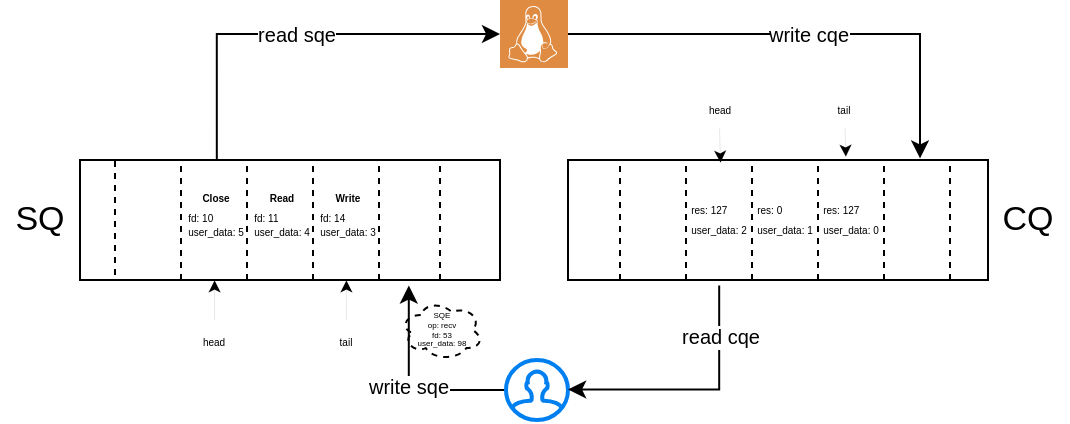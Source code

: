 <mxfile version="15.7.3" type="github">
  <diagram id="1Sm8YSRa9IpsmVcnDnPX" name="Page-1">
    <mxGraphModel dx="546" dy="310" grid="1" gridSize="10" guides="1" tooltips="1" connect="1" arrows="1" fold="1" page="1" pageScale="1" pageWidth="827" pageHeight="1169" math="0" shadow="0">
      <root>
        <mxCell id="0" />
        <mxCell id="1" parent="0" />
        <mxCell id="yOU57gguwdXV-IdS6L99-62" value="write cqe" style="edgeStyle=orthogonalEdgeStyle;rounded=0;orthogonalLoop=1;jettySize=auto;html=1;entryX=0.549;entryY=0.084;entryDx=0;entryDy=0;entryPerimeter=0;fontSize=10;strokeWidth=1;" parent="1" source="yOU57gguwdXV-IdS6L99-1" target="yOU57gguwdXV-IdS6L99-61" edge="1">
          <mxGeometry relative="1" as="geometry">
            <Array as="points">
              <mxPoint x="610" y="157" />
              <mxPoint x="610" y="219" />
            </Array>
          </mxGeometry>
        </mxCell>
        <mxCell id="yOU57gguwdXV-IdS6L99-1" value="" style="pointerEvents=1;shadow=0;dashed=0;html=1;strokeColor=none;fillColor=#DF8C42;labelPosition=center;verticalLabelPosition=bottom;verticalAlign=top;align=center;outlineConnect=0;shape=mxgraph.veeam2.linux;" parent="1" vertex="1">
          <mxGeometry x="400" y="140" width="34" height="34" as="geometry" />
        </mxCell>
        <mxCell id="yOU57gguwdXV-IdS6L99-18" value="write sqe" style="edgeStyle=orthogonalEdgeStyle;rounded=0;orthogonalLoop=1;jettySize=auto;html=1;fontSize=10;strokeWidth=1;entryX=0.466;entryY=0.922;entryDx=0;entryDy=0;entryPerimeter=0;" parent="1" source="yOU57gguwdXV-IdS6L99-2" target="yOU57gguwdXV-IdS6L99-19" edge="1">
          <mxGeometry relative="1" as="geometry">
            <mxPoint x="240" y="290" as="targetPoint" />
          </mxGeometry>
        </mxCell>
        <mxCell id="yOU57gguwdXV-IdS6L99-2" value="" style="html=1;verticalLabelPosition=bottom;align=center;labelBackgroundColor=#ffffff;verticalAlign=top;strokeWidth=2;strokeColor=#0080F0;shadow=0;dashed=0;shape=mxgraph.ios7.icons.user;" parent="1" vertex="1">
          <mxGeometry x="403" y="320" width="31" height="30" as="geometry" />
        </mxCell>
        <mxCell id="yOU57gguwdXV-IdS6L99-8" value="" style="rounded=0;whiteSpace=wrap;html=1;" parent="1" vertex="1">
          <mxGeometry x="190" y="220" width="210" height="60" as="geometry" />
        </mxCell>
        <mxCell id="yOU57gguwdXV-IdS6L99-9" value="&lt;font style=&quot;font-size: 5px ; line-height: 70%&quot;&gt;&lt;b&gt;Read&lt;/b&gt;&lt;br&gt;&lt;br&gt;&lt;div style=&quot;text-align: left&quot;&gt;fd: 11&lt;/div&gt;&lt;div style=&quot;text-align: left&quot;&gt;&lt;br&gt;&lt;/div&gt;&lt;div style=&quot;text-align: left&quot;&gt;user_data: 4&lt;/div&gt;&lt;/font&gt;" style="text;html=1;fillColor=none;align=center;verticalAlign=middle;whiteSpace=wrap;rounded=0;perimeterSpacing=7;horizontal=1;spacingTop=-7;spacing=0;fontSize=5;dashed=1;spacingLeft=1;" parent="1" vertex="1">
          <mxGeometry x="273.5" y="220" width="33" height="60" as="geometry" />
        </mxCell>
        <mxCell id="yOU57gguwdXV-IdS6L99-11" value="&lt;font style=&quot;line-height: 70%&quot;&gt;&lt;b style=&quot;font-size: 5px&quot;&gt;Write&lt;/b&gt;&lt;br&gt;&lt;br&gt;&lt;div style=&quot;text-align: left ; font-size: 5px&quot;&gt;&lt;span&gt;fd: 14&lt;/span&gt;&lt;/div&gt;&lt;div style=&quot;text-align: left&quot;&gt;&lt;br&gt;&lt;/div&gt;&lt;div style=&quot;text-align: left&quot;&gt;&lt;span&gt;user_data: 3&lt;/span&gt;&lt;/div&gt;&lt;/font&gt;" style="text;html=1;fillColor=none;align=center;verticalAlign=middle;whiteSpace=wrap;rounded=0;perimeterSpacing=7;strokeColor=#000000;horizontal=1;spacingTop=-7;spacing=-2;fontSize=5;dashed=1;spacingLeft=1;" parent="1" vertex="1">
          <mxGeometry x="306.5" y="220" width="33" height="60" as="geometry" />
        </mxCell>
        <mxCell id="yOU57gguwdXV-IdS6L99-12" value="&lt;font style=&quot;font-size: 5px ; line-height: 70%&quot;&gt;&lt;b&gt;Close&lt;/b&gt;&lt;br&gt;&lt;br&gt;&lt;div style=&quot;text-align: left&quot;&gt;fd: 10&lt;/div&gt;&lt;div style=&quot;text-align: left&quot;&gt;&lt;br&gt;&lt;/div&gt;&lt;div style=&quot;text-align: left&quot;&gt;user_data: 5&lt;/div&gt;&lt;/font&gt;" style="text;html=1;fillColor=none;align=center;verticalAlign=middle;whiteSpace=wrap;rounded=0;perimeterSpacing=7;strokeColor=#000000;horizontal=1;spacingTop=-7;spacing=0;fontSize=5;dashed=1;spacingLeft=1;" parent="1" vertex="1">
          <mxGeometry x="240.5" y="220" width="33" height="60" as="geometry" />
        </mxCell>
        <mxCell id="yOU57gguwdXV-IdS6L99-45" value="read sqe" style="edgeStyle=orthogonalEdgeStyle;rounded=0;orthogonalLoop=1;jettySize=auto;html=1;fontSize=10;strokeWidth=1;exitX=0.53;exitY=0.089;exitDx=0;exitDy=0;exitPerimeter=0;" parent="1" target="yOU57gguwdXV-IdS6L99-1" edge="1" source="yOU57gguwdXV-IdS6L99-12">
          <mxGeometry relative="1" as="geometry">
            <mxPoint x="323" y="220" as="sourcePoint" />
            <Array as="points">
              <mxPoint x="258" y="157" />
            </Array>
          </mxGeometry>
        </mxCell>
        <mxCell id="yOU57gguwdXV-IdS6L99-19" value="&lt;font style=&quot;font-size: 5px ; line-height: 50%&quot;&gt;&lt;br style=&quot;font-size: 5px&quot;&gt;&lt;/font&gt;" style="text;html=1;fillColor=none;align=center;verticalAlign=middle;whiteSpace=wrap;rounded=0;perimeterSpacing=7;horizontal=1;spacingTop=-7;spacing=-1;fontSize=5;dashed=1;" parent="1" vertex="1">
          <mxGeometry x="339.5" y="240" width="33" height="40" as="geometry" />
        </mxCell>
        <mxCell id="yOU57gguwdXV-IdS6L99-20" value="&lt;font style=&quot;font-size: 5px ; line-height: 50%&quot;&gt;&lt;br style=&quot;font-size: 5px&quot;&gt;&lt;/font&gt;" style="text;html=1;fillColor=none;align=center;verticalAlign=middle;whiteSpace=wrap;rounded=0;perimeterSpacing=7;horizontal=1;spacingTop=-7;spacing=-1;fontSize=5;dashed=1;" parent="1" vertex="1">
          <mxGeometry x="207.5" y="240" width="33" height="40" as="geometry" />
        </mxCell>
        <mxCell id="yOU57gguwdXV-IdS6L99-27" value="&lt;font style=&quot;font-size: 5px ; line-height: 50%&quot;&gt;&lt;br style=&quot;font-size: 5px&quot;&gt;&lt;/font&gt;" style="text;html=1;fillColor=none;align=center;verticalAlign=middle;whiteSpace=wrap;rounded=0;perimeterSpacing=7;horizontal=1;spacingTop=-7;spacing=-1;fontSize=5;dashed=1;strokeColor=#000000;" parent="1" vertex="1">
          <mxGeometry x="190" y="220" width="17.5" height="60" as="geometry" />
        </mxCell>
        <mxCell id="yOU57gguwdXV-IdS6L99-42" value="SQE&lt;br style=&quot;font-size: 4px;&quot;&gt;op: recv&lt;br style=&quot;font-size: 4px;&quot;&gt;fd: 53&lt;br style=&quot;font-size: 4px;&quot;&gt;user_data: 98" style="ellipse;shape=cloud;whiteSpace=wrap;html=1;dashed=1;fontSize=4;strokeColor=#000000;fillColor=none;gradientColor=none;verticalAlign=middle;" parent="1" vertex="1">
          <mxGeometry x="350" y="290" width="41.5" height="30" as="geometry" />
        </mxCell>
        <mxCell id="yOU57gguwdXV-IdS6L99-43" value="&lt;font style=&quot;font-size: 17px&quot;&gt;SQ&lt;/font&gt;" style="text;html=1;strokeColor=none;fillColor=none;align=center;verticalAlign=middle;whiteSpace=wrap;rounded=0;dashed=1;fontSize=4;" parent="1" vertex="1">
          <mxGeometry x="150" y="220" width="40" height="60" as="geometry" />
        </mxCell>
        <mxCell id="yOU57gguwdXV-IdS6L99-49" value="" style="rounded=0;whiteSpace=wrap;html=1;" parent="1" vertex="1">
          <mxGeometry x="434" y="220" width="210" height="60" as="geometry" />
        </mxCell>
        <mxCell id="yOU57gguwdXV-IdS6L99-50" value="&lt;font style=&quot;font-size: 17px&quot;&gt;CQ&lt;/font&gt;" style="text;html=1;strokeColor=none;fillColor=none;align=center;verticalAlign=middle;whiteSpace=wrap;rounded=0;dashed=1;fontSize=4;" parent="1" vertex="1">
          <mxGeometry x="644" y="220" width="40" height="60" as="geometry" />
        </mxCell>
        <mxCell id="yOU57gguwdXV-IdS6L99-51" value="" style="text;html=1;fillColor=none;align=center;verticalAlign=middle;whiteSpace=wrap;rounded=0;perimeterSpacing=7;strokeColor=#000000;horizontal=1;spacingTop=-7;spacing=-1;fontSize=5;dashed=1;" parent="1" vertex="1">
          <mxGeometry x="460" y="220" width="33" height="60" as="geometry" />
        </mxCell>
        <mxCell id="yOU57gguwdXV-IdS6L99-56" value="&lt;font style=&quot;font-size: 5px ; line-height: 100%&quot;&gt;&lt;br&gt;&lt;div style=&quot;text-align: left&quot;&gt;res: 0&lt;/div&gt;&lt;div style=&quot;text-align: left&quot;&gt;&lt;br&gt;&lt;/div&gt;&lt;div style=&quot;text-align: left&quot;&gt;user_data: 1&lt;/div&gt;&lt;/font&gt;" style="text;html=1;fillColor=none;align=center;verticalAlign=middle;whiteSpace=wrap;rounded=0;perimeterSpacing=7;strokeColor=#000000;horizontal=1;spacingTop=-7;spacing=-1;fontSize=5;dashed=1;" parent="1" vertex="1">
          <mxGeometry x="526" y="220" width="33" height="60" as="geometry" />
        </mxCell>
        <mxCell id="yOU57gguwdXV-IdS6L99-63" value="read cqe" style="edgeStyle=orthogonalEdgeStyle;rounded=0;orthogonalLoop=1;jettySize=auto;html=1;entryX=1.002;entryY=0.491;entryDx=0;entryDy=0;entryPerimeter=0;fontSize=10;strokeWidth=1;exitX=0.502;exitY=0.943;exitDx=0;exitDy=0;exitPerimeter=0;" parent="1" source="yOU57gguwdXV-IdS6L99-58" target="yOU57gguwdXV-IdS6L99-2" edge="1">
          <mxGeometry x="-0.598" relative="1" as="geometry">
            <Array as="points">
              <mxPoint x="510" y="335" />
            </Array>
            <mxPoint as="offset" />
          </mxGeometry>
        </mxCell>
        <mxCell id="yOU57gguwdXV-IdS6L99-57" value="&lt;font style=&quot;font-size: 5px ; line-height: 100%&quot;&gt;&lt;br&gt;&lt;div style=&quot;text-align: left&quot;&gt;res: 127&lt;/div&gt;&lt;div style=&quot;text-align: left&quot;&gt;&lt;br&gt;&lt;/div&gt;&lt;div style=&quot;text-align: left&quot;&gt;user_data: 0&lt;/div&gt;&lt;/font&gt;" style="text;html=1;fillColor=none;align=center;verticalAlign=middle;whiteSpace=wrap;rounded=0;perimeterSpacing=7;strokeColor=#000000;horizontal=1;spacingTop=-7;spacing=-1;fontSize=5;dashed=1;" parent="1" vertex="1">
          <mxGeometry x="559" y="220" width="33" height="60" as="geometry" />
        </mxCell>
        <mxCell id="yOU57gguwdXV-IdS6L99-58" value="&lt;font style=&quot;font-size: 5px ; line-height: 100%&quot;&gt;&lt;br&gt;&lt;div style=&quot;text-align: left&quot;&gt;res: 127&lt;/div&gt;&lt;div style=&quot;text-align: left&quot;&gt;&lt;br&gt;&lt;/div&gt;&lt;div style=&quot;text-align: left&quot;&gt;user_data: 2&lt;/div&gt;&lt;/font&gt;" style="text;html=1;fillColor=none;align=center;verticalAlign=middle;whiteSpace=wrap;rounded=0;perimeterSpacing=7;strokeColor=#000000;horizontal=1;spacingTop=-7;spacing=-1;fontSize=5;dashed=1;" parent="1" vertex="1">
          <mxGeometry x="493" y="220" width="33" height="60" as="geometry" />
        </mxCell>
        <mxCell id="yOU57gguwdXV-IdS6L99-59" value="" style="text;html=1;fillColor=none;align=center;verticalAlign=middle;whiteSpace=wrap;rounded=0;perimeterSpacing=7;strokeColor=#000000;horizontal=1;spacingTop=-7;spacing=-2;fontSize=5;dashed=1;spacingLeft=1;" parent="1" vertex="1">
          <mxGeometry x="370" y="220" width="30" height="60" as="geometry" />
        </mxCell>
        <mxCell id="yOU57gguwdXV-IdS6L99-61" value="" style="text;html=1;fillColor=none;align=center;verticalAlign=middle;whiteSpace=wrap;rounded=0;perimeterSpacing=7;strokeColor=#000000;horizontal=1;spacingTop=-7;spacing=-1;fontSize=5;dashed=1;" parent="1" vertex="1">
          <mxGeometry x="592" y="220" width="33" height="60" as="geometry" />
        </mxCell>
        <mxCell id="yOU57gguwdXV-IdS6L99-64" value="head" style="text;html=1;strokeColor=none;fillColor=none;align=center;verticalAlign=middle;whiteSpace=wrap;rounded=0;dashed=1;fontSize=5;" parent="1" vertex="1">
          <mxGeometry x="489.5" y="184" width="40" height="20" as="geometry" />
        </mxCell>
        <mxCell id="yOU57gguwdXV-IdS6L99-66" style="rounded=0;orthogonalLoop=1;jettySize=auto;html=1;fontSize=5;strokeWidth=0;exitX=0.5;exitY=1;exitDx=0;exitDy=0;entryX=0.511;entryY=0.108;entryDx=0;entryDy=0;entryPerimeter=0;" parent="1" source="yOU57gguwdXV-IdS6L99-64" target="yOU57gguwdXV-IdS6L99-58" edge="1">
          <mxGeometry relative="1" as="geometry">
            <mxPoint x="253.696" y="194" as="sourcePoint" />
            <mxPoint x="267" y="230" as="targetPoint" />
          </mxGeometry>
        </mxCell>
        <mxCell id="yOU57gguwdXV-IdS6L99-67" value="tail" style="text;html=1;strokeColor=none;fillColor=none;align=center;verticalAlign=middle;whiteSpace=wrap;rounded=0;dashed=1;fontSize=5;" parent="1" vertex="1">
          <mxGeometry x="552" y="184" width="40" height="20" as="geometry" />
        </mxCell>
        <mxCell id="yOU57gguwdXV-IdS6L99-68" style="edgeStyle=none;rounded=0;orthogonalLoop=1;jettySize=auto;html=1;entryX=0.44;entryY=0.068;entryDx=0;entryDy=0;entryPerimeter=0;fontSize=4;strokeWidth=0;dashed=1;dashPattern=1 1;" parent="1" source="yOU57gguwdXV-IdS6L99-67" target="yOU57gguwdXV-IdS6L99-57" edge="1">
          <mxGeometry relative="1" as="geometry">
            <mxPoint x="568.98" y="194" as="sourcePoint" />
            <mxPoint x="591.998" y="229.364" as="targetPoint" />
          </mxGeometry>
        </mxCell>
        <mxCell id="9BPy6vXQbfZHPjZd8CJ2-7" style="edgeStyle=orthogonalEdgeStyle;rounded=0;orthogonalLoop=1;jettySize=auto;html=1;exitX=0.5;exitY=0;exitDx=0;exitDy=0;entryX=0.499;entryY=0.905;entryDx=0;entryDy=0;entryPerimeter=0;strokeWidth=0;" edge="1" parent="1" source="9BPy6vXQbfZHPjZd8CJ2-5" target="yOU57gguwdXV-IdS6L99-11">
          <mxGeometry relative="1" as="geometry" />
        </mxCell>
        <mxCell id="9BPy6vXQbfZHPjZd8CJ2-5" value="tail" style="text;html=1;strokeColor=none;fillColor=none;align=center;verticalAlign=middle;whiteSpace=wrap;rounded=0;dashed=1;fontSize=5;" vertex="1" parent="1">
          <mxGeometry x="308.25" y="300" width="29.5" height="20" as="geometry" />
        </mxCell>
        <mxCell id="9BPy6vXQbfZHPjZd8CJ2-9" style="edgeStyle=orthogonalEdgeStyle;rounded=0;orthogonalLoop=1;jettySize=auto;html=1;entryX=0.5;entryY=0.905;entryDx=0;entryDy=0;entryPerimeter=0;strokeWidth=0;" edge="1" parent="1" source="9BPy6vXQbfZHPjZd8CJ2-8" target="yOU57gguwdXV-IdS6L99-12">
          <mxGeometry relative="1" as="geometry" />
        </mxCell>
        <mxCell id="9BPy6vXQbfZHPjZd8CJ2-8" value="head" style="text;html=1;strokeColor=none;fillColor=none;align=center;verticalAlign=middle;whiteSpace=wrap;rounded=0;dashed=1;fontSize=5;" vertex="1" parent="1">
          <mxGeometry x="242.25" y="300" width="29.5" height="20" as="geometry" />
        </mxCell>
      </root>
    </mxGraphModel>
  </diagram>
</mxfile>
